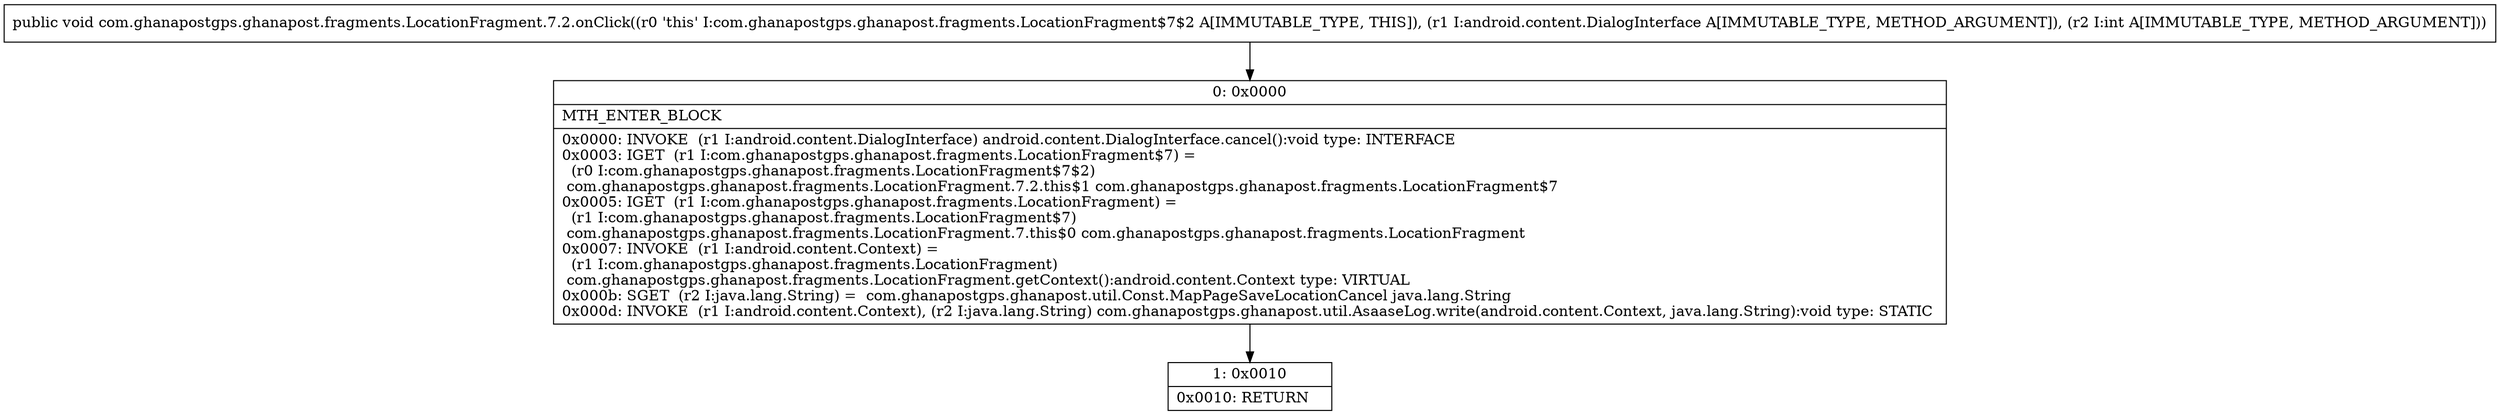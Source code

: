 digraph "CFG forcom.ghanapostgps.ghanapost.fragments.LocationFragment.7.2.onClick(Landroid\/content\/DialogInterface;I)V" {
Node_0 [shape=record,label="{0\:\ 0x0000|MTH_ENTER_BLOCK\l|0x0000: INVOKE  (r1 I:android.content.DialogInterface) android.content.DialogInterface.cancel():void type: INTERFACE \l0x0003: IGET  (r1 I:com.ghanapostgps.ghanapost.fragments.LocationFragment$7) = \l  (r0 I:com.ghanapostgps.ghanapost.fragments.LocationFragment$7$2)\l com.ghanapostgps.ghanapost.fragments.LocationFragment.7.2.this$1 com.ghanapostgps.ghanapost.fragments.LocationFragment$7 \l0x0005: IGET  (r1 I:com.ghanapostgps.ghanapost.fragments.LocationFragment) = \l  (r1 I:com.ghanapostgps.ghanapost.fragments.LocationFragment$7)\l com.ghanapostgps.ghanapost.fragments.LocationFragment.7.this$0 com.ghanapostgps.ghanapost.fragments.LocationFragment \l0x0007: INVOKE  (r1 I:android.content.Context) = \l  (r1 I:com.ghanapostgps.ghanapost.fragments.LocationFragment)\l com.ghanapostgps.ghanapost.fragments.LocationFragment.getContext():android.content.Context type: VIRTUAL \l0x000b: SGET  (r2 I:java.lang.String) =  com.ghanapostgps.ghanapost.util.Const.MapPageSaveLocationCancel java.lang.String \l0x000d: INVOKE  (r1 I:android.content.Context), (r2 I:java.lang.String) com.ghanapostgps.ghanapost.util.AsaaseLog.write(android.content.Context, java.lang.String):void type: STATIC \l}"];
Node_1 [shape=record,label="{1\:\ 0x0010|0x0010: RETURN   \l}"];
MethodNode[shape=record,label="{public void com.ghanapostgps.ghanapost.fragments.LocationFragment.7.2.onClick((r0 'this' I:com.ghanapostgps.ghanapost.fragments.LocationFragment$7$2 A[IMMUTABLE_TYPE, THIS]), (r1 I:android.content.DialogInterface A[IMMUTABLE_TYPE, METHOD_ARGUMENT]), (r2 I:int A[IMMUTABLE_TYPE, METHOD_ARGUMENT])) }"];
MethodNode -> Node_0;
Node_0 -> Node_1;
}

